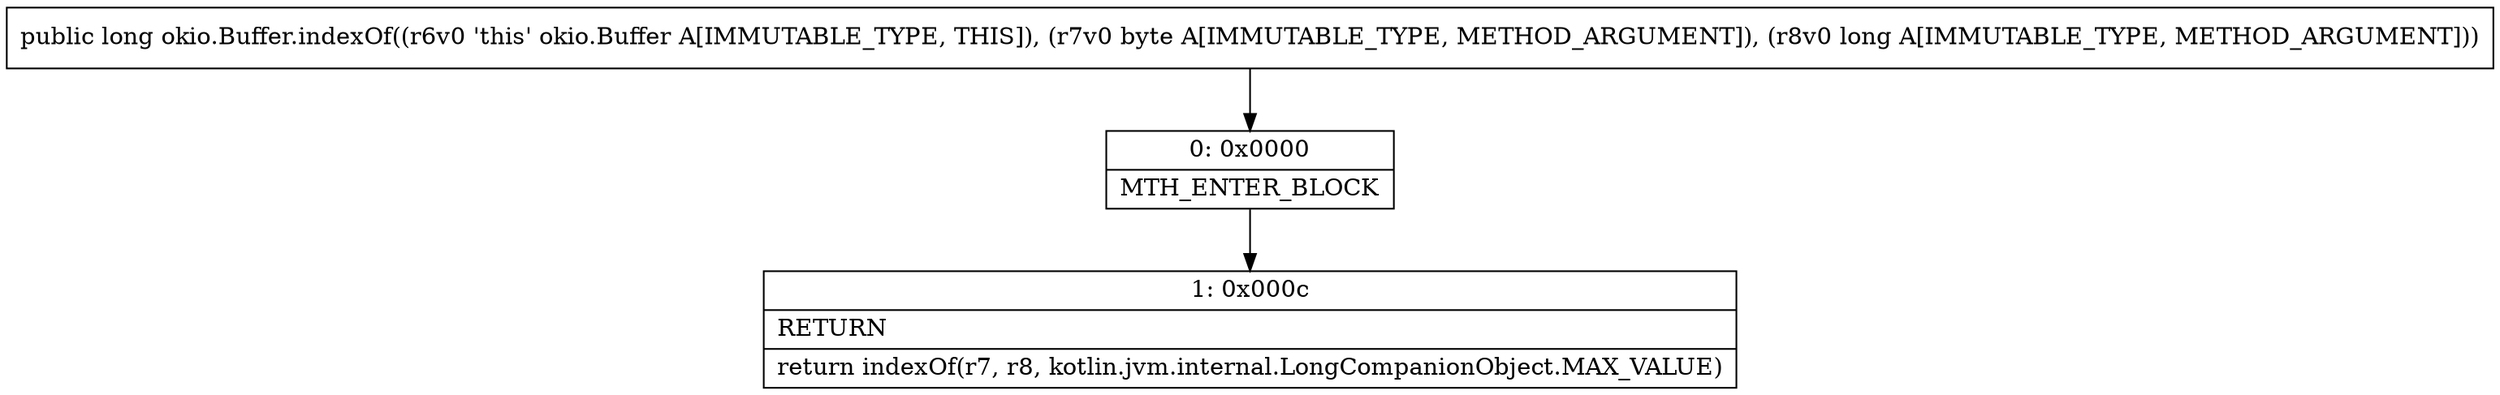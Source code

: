 digraph "CFG forokio.Buffer.indexOf(BJ)J" {
Node_0 [shape=record,label="{0\:\ 0x0000|MTH_ENTER_BLOCK\l}"];
Node_1 [shape=record,label="{1\:\ 0x000c|RETURN\l|return indexOf(r7, r8, kotlin.jvm.internal.LongCompanionObject.MAX_VALUE)\l}"];
MethodNode[shape=record,label="{public long okio.Buffer.indexOf((r6v0 'this' okio.Buffer A[IMMUTABLE_TYPE, THIS]), (r7v0 byte A[IMMUTABLE_TYPE, METHOD_ARGUMENT]), (r8v0 long A[IMMUTABLE_TYPE, METHOD_ARGUMENT])) }"];
MethodNode -> Node_0;
Node_0 -> Node_1;
}

